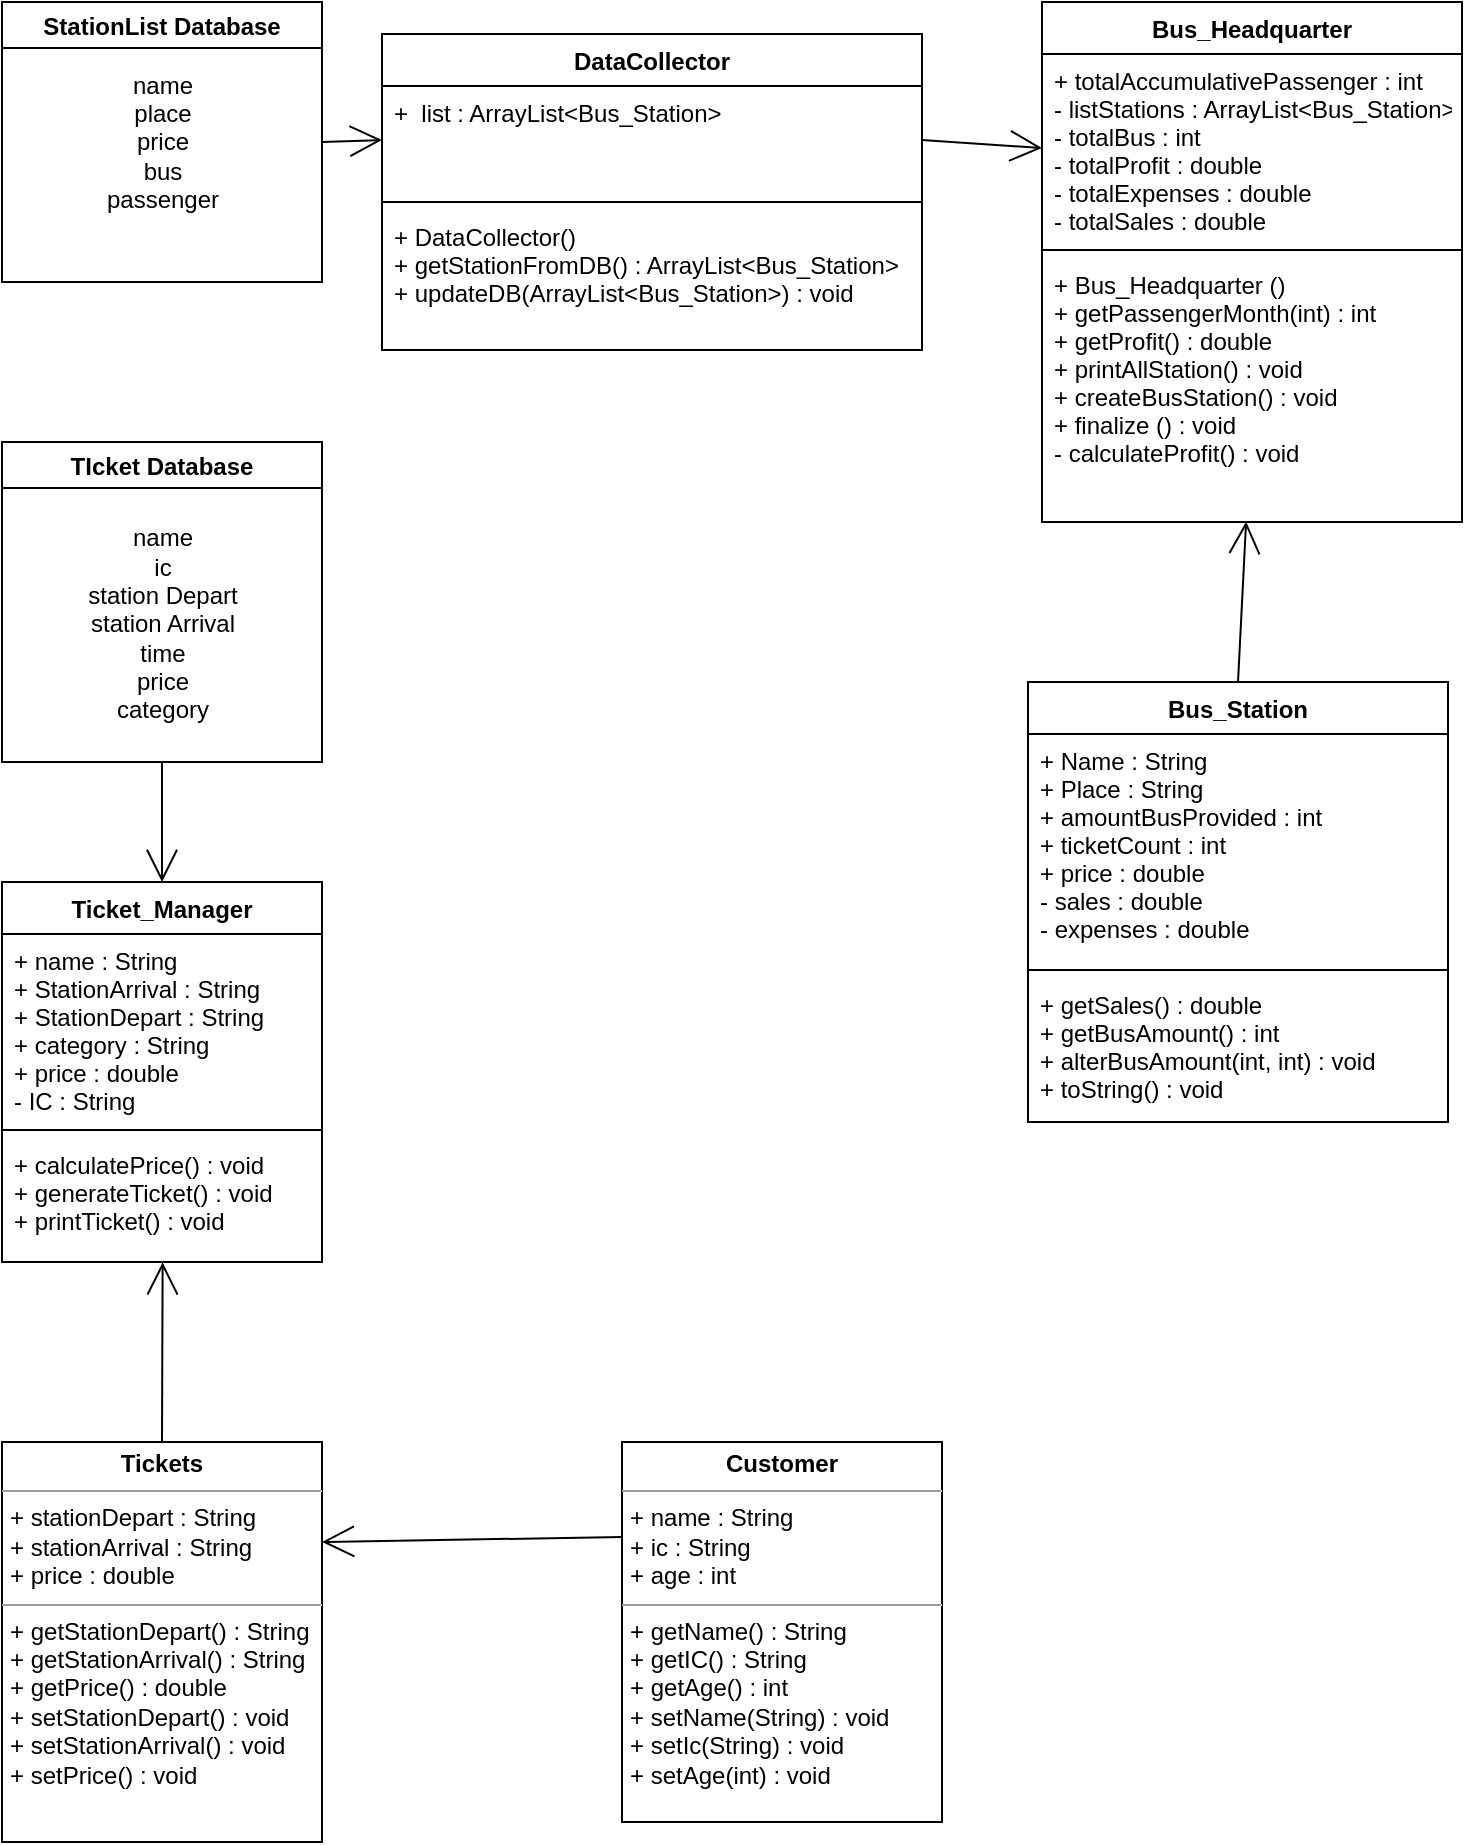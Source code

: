 <mxfile version="19.0.3" type="device"><diagram id="aq4CrAajX_8fuZVmQ9yx" name="UML"><mxGraphModel dx="1502" dy="807" grid="1" gridSize="10" guides="1" tooltips="1" connect="1" arrows="1" fold="1" page="1" pageScale="1" pageWidth="827" pageHeight="1169" background="none" math="0" shadow="0"><root><mxCell id="0"/><mxCell id="1" parent="0"/><mxCell id="no_KZc4Z-C0u5TxFiEgk-16" style="edgeStyle=none;curved=1;rounded=0;orthogonalLoop=1;jettySize=auto;html=1;entryX=0.486;entryY=0.998;entryDx=0;entryDy=0;entryPerimeter=0;endArrow=open;startSize=14;endSize=14;sourcePerimeterSpacing=8;targetPerimeterSpacing=8;exitX=0.5;exitY=0;exitDx=0;exitDy=0;" edge="1" parent="1" source="zS3Vkdy4p30eOPNaZAJQ-5" target="zS3Vkdy4p30eOPNaZAJQ-12"><mxGeometry relative="1" as="geometry"/></mxCell><mxCell id="zS3Vkdy4p30eOPNaZAJQ-5" value="Bus_Station" style="swimlane;fontStyle=1;align=center;verticalAlign=top;childLayout=stackLayout;horizontal=1;startSize=26;horizontalStack=0;resizeParent=1;resizeParentMax=0;resizeLast=0;collapsible=1;marginBottom=0;" parent="1" vertex="1"><mxGeometry x="573" y="420" width="210" height="220" as="geometry"/></mxCell><mxCell id="zS3Vkdy4p30eOPNaZAJQ-6" value="+ Name : String&#10;+ Place : String&#10;+ amountBusProvided : int &#10;+ ticketCount : int&#10;+ price : double&#10;- sales : double&#10;- expenses : double&#10;" style="text;strokeColor=none;fillColor=none;align=left;verticalAlign=top;spacingLeft=4;spacingRight=4;overflow=hidden;rotatable=0;points=[[0,0.5],[1,0.5]];portConstraint=eastwest;" parent="zS3Vkdy4p30eOPNaZAJQ-5" vertex="1"><mxGeometry y="26" width="210" height="114" as="geometry"/></mxCell><mxCell id="zS3Vkdy4p30eOPNaZAJQ-7" value="" style="line;strokeWidth=1;fillColor=none;align=left;verticalAlign=middle;spacingTop=-1;spacingLeft=3;spacingRight=3;rotatable=0;labelPosition=right;points=[];portConstraint=eastwest;" parent="zS3Vkdy4p30eOPNaZAJQ-5" vertex="1"><mxGeometry y="140" width="210" height="8" as="geometry"/></mxCell><mxCell id="zS3Vkdy4p30eOPNaZAJQ-8" value="+ getSales() : double&#10;+ getBusAmount() : int&#10;+ alterBusAmount(int, int) : void&#10;+ toString() : void" style="text;strokeColor=none;fillColor=none;align=left;verticalAlign=top;spacingLeft=4;spacingRight=4;overflow=hidden;rotatable=0;points=[[0,0.5],[1,0.5]];portConstraint=eastwest;" parent="zS3Vkdy4p30eOPNaZAJQ-5" vertex="1"><mxGeometry y="148" width="210" height="72" as="geometry"/></mxCell><mxCell id="zS3Vkdy4p30eOPNaZAJQ-9" value="Bus_Headquarter" style="swimlane;fontStyle=1;align=center;verticalAlign=top;childLayout=stackLayout;horizontal=1;startSize=26;horizontalStack=0;resizeParent=1;resizeParentMax=0;resizeLast=0;collapsible=1;marginBottom=0;" parent="1" vertex="1"><mxGeometry x="580" y="80" width="210" height="260" as="geometry"/></mxCell><mxCell id="zS3Vkdy4p30eOPNaZAJQ-10" value="+ totalAccumulativePassenger : int&#10;- listStations : ArrayList&lt;Bus_Station&gt;&#10;- totalBus : int&#10;- totalProfit : double&#10;- totalExpenses : double&#10;- totalSales : double" style="text;strokeColor=none;fillColor=none;align=left;verticalAlign=top;spacingLeft=4;spacingRight=4;overflow=hidden;rotatable=0;points=[[0,0.5],[1,0.5]];portConstraint=eastwest;" parent="zS3Vkdy4p30eOPNaZAJQ-9" vertex="1"><mxGeometry y="26" width="210" height="94" as="geometry"/></mxCell><mxCell id="zS3Vkdy4p30eOPNaZAJQ-11" value="" style="line;strokeWidth=1;fillColor=none;align=left;verticalAlign=middle;spacingTop=-1;spacingLeft=3;spacingRight=3;rotatable=0;labelPosition=right;points=[];portConstraint=eastwest;" parent="zS3Vkdy4p30eOPNaZAJQ-9" vertex="1"><mxGeometry y="120" width="210" height="8" as="geometry"/></mxCell><mxCell id="zS3Vkdy4p30eOPNaZAJQ-12" value="+ Bus_Headquarter ()&#10;+ getPassengerMonth(int) : int&#10;+ getProfit() : double&#10;+ printAllStation() : void&#10;+ createBusStation() : void&#10;+ finalize () : void&#10;- calculateProfit() : void" style="text;strokeColor=none;fillColor=none;align=left;verticalAlign=top;spacingLeft=4;spacingRight=4;overflow=hidden;rotatable=0;points=[[0,0.5],[1,0.5]];portConstraint=eastwest;" parent="zS3Vkdy4p30eOPNaZAJQ-9" vertex="1"><mxGeometry y="128" width="210" height="132" as="geometry"/></mxCell><mxCell id="zS3Vkdy4p30eOPNaZAJQ-15" value="Ticket_Manager" style="swimlane;fontStyle=1;align=center;verticalAlign=top;childLayout=stackLayout;horizontal=1;startSize=26;horizontalStack=0;resizeParent=1;resizeParentMax=0;resizeLast=0;collapsible=1;marginBottom=0;" parent="1" vertex="1"><mxGeometry x="60" y="520" width="160" height="190" as="geometry"/></mxCell><mxCell id="zS3Vkdy4p30eOPNaZAJQ-16" value="+ name : String&#10;+ StationArrival : String&#10;+ StationDepart : String&#10;+ category : String&#10;+ price : double&#10;- IC : String&#10;" style="text;strokeColor=none;fillColor=none;align=left;verticalAlign=top;spacingLeft=4;spacingRight=4;overflow=hidden;rotatable=0;points=[[0,0.5],[1,0.5]];portConstraint=eastwest;" parent="zS3Vkdy4p30eOPNaZAJQ-15" vertex="1"><mxGeometry y="26" width="160" height="94" as="geometry"/></mxCell><mxCell id="zS3Vkdy4p30eOPNaZAJQ-17" value="" style="line;strokeWidth=1;fillColor=none;align=left;verticalAlign=middle;spacingTop=-1;spacingLeft=3;spacingRight=3;rotatable=0;labelPosition=right;points=[];portConstraint=eastwest;" parent="zS3Vkdy4p30eOPNaZAJQ-15" vertex="1"><mxGeometry y="120" width="160" height="8" as="geometry"/></mxCell><mxCell id="zS3Vkdy4p30eOPNaZAJQ-18" value="+ calculatePrice() : void&#10;+ generateTicket() : void&#10;+ printTicket() : void" style="text;strokeColor=none;fillColor=none;align=left;verticalAlign=top;spacingLeft=4;spacingRight=4;overflow=hidden;rotatable=0;points=[[0,0.5],[1,0.5]];portConstraint=eastwest;" parent="zS3Vkdy4p30eOPNaZAJQ-15" vertex="1"><mxGeometry y="128" width="160" height="62" as="geometry"/></mxCell><mxCell id="fNKmDrVyJG33n41xGn1e-8" value="DataCollector" style="swimlane;fontStyle=1;align=center;verticalAlign=top;childLayout=stackLayout;horizontal=1;startSize=26;horizontalStack=0;resizeParent=1;resizeParentMax=0;resizeLast=0;collapsible=1;marginBottom=0;hachureGap=4;" parent="1" vertex="1"><mxGeometry x="250" y="96" width="270" height="158" as="geometry"/></mxCell><mxCell id="fNKmDrVyJG33n41xGn1e-9" value="+  list : ArrayList&lt;Bus_Station&gt;" style="text;strokeColor=none;fillColor=none;align=left;verticalAlign=top;spacingLeft=4;spacingRight=4;overflow=hidden;rotatable=0;points=[[0,0.5],[1,0.5]];portConstraint=eastwest;hachureGap=4;" parent="fNKmDrVyJG33n41xGn1e-8" vertex="1"><mxGeometry y="26" width="270" height="54" as="geometry"/></mxCell><mxCell id="fNKmDrVyJG33n41xGn1e-10" value="" style="line;strokeWidth=1;fillColor=none;align=left;verticalAlign=middle;spacingTop=-1;spacingLeft=3;spacingRight=3;rotatable=0;labelPosition=right;points=[];portConstraint=eastwest;hachureGap=4;" parent="fNKmDrVyJG33n41xGn1e-8" vertex="1"><mxGeometry y="80" width="270" height="8" as="geometry"/></mxCell><mxCell id="fNKmDrVyJG33n41xGn1e-11" value="+ DataCollector()&#10;+ getStationFromDB() : ArrayList&lt;Bus_Station&gt;&#10;+ updateDB(ArrayList&lt;Bus_Station&gt;) : void" style="text;strokeColor=none;fillColor=none;align=left;verticalAlign=top;spacingLeft=4;spacingRight=4;overflow=hidden;rotatable=0;points=[[0,0.5],[1,0.5]];portConstraint=eastwest;hachureGap=4;" parent="fNKmDrVyJG33n41xGn1e-8" vertex="1"><mxGeometry y="88" width="270" height="70" as="geometry"/></mxCell><mxCell id="no_KZc4Z-C0u5TxFiEgk-9" style="edgeStyle=none;curved=1;rounded=0;orthogonalLoop=1;jettySize=auto;html=1;entryX=0;entryY=0.5;entryDx=0;entryDy=0;endArrow=open;startSize=14;endSize=14;sourcePerimeterSpacing=8;targetPerimeterSpacing=8;exitX=1;exitY=0.5;exitDx=0;exitDy=0;" edge="1" parent="1" source="fNKmDrVyJG33n41xGn1e-12" target="fNKmDrVyJG33n41xGn1e-9"><mxGeometry relative="1" as="geometry"/></mxCell><mxCell id="fNKmDrVyJG33n41xGn1e-12" value="StationList Database" style="swimlane;hachureGap=4;" parent="1" vertex="1"><mxGeometry x="60" y="80" width="160" height="140" as="geometry"/></mxCell><mxCell id="fNKmDrVyJG33n41xGn1e-13" value="name&lt;br&gt;place&lt;br&gt;price&lt;br&gt;bus&lt;br&gt;passenger" style="text;html=1;align=center;verticalAlign=middle;resizable=0;points=[];autosize=1;strokeColor=none;fillColor=none;hachureGap=4;" parent="fNKmDrVyJG33n41xGn1e-12" vertex="1"><mxGeometry x="45" y="30" width="70" height="80" as="geometry"/></mxCell><mxCell id="no_KZc4Z-C0u5TxFiEgk-8" style="edgeStyle=none;curved=1;rounded=0;orthogonalLoop=1;jettySize=auto;html=1;entryX=0.5;entryY=0;entryDx=0;entryDy=0;endArrow=open;startSize=14;endSize=14;sourcePerimeterSpacing=8;targetPerimeterSpacing=8;exitX=0.5;exitY=1;exitDx=0;exitDy=0;" edge="1" parent="1" source="A6pMBVQPEY1nkZQvwWMr-10" target="zS3Vkdy4p30eOPNaZAJQ-15"><mxGeometry relative="1" as="geometry"/></mxCell><mxCell id="A6pMBVQPEY1nkZQvwWMr-10" value="TIcket Database" style="swimlane;hachureGap=4;" parent="1" vertex="1"><mxGeometry x="60" y="300" width="160" height="160" as="geometry"/></mxCell><mxCell id="A6pMBVQPEY1nkZQvwWMr-11" value="name&lt;br&gt;ic&lt;br&gt;station Depart&lt;br&gt;station Arrival&lt;br&gt;time&lt;br&gt;price&lt;br&gt;category" style="text;html=1;align=center;verticalAlign=middle;resizable=0;points=[];autosize=1;strokeColor=none;fillColor=none;hachureGap=4;" parent="A6pMBVQPEY1nkZQvwWMr-10" vertex="1"><mxGeometry x="35" y="41" width="90" height="100" as="geometry"/></mxCell><mxCell id="no_KZc4Z-C0u5TxFiEgk-6" style="edgeStyle=none;curved=1;rounded=0;orthogonalLoop=1;jettySize=auto;html=1;entryX=1;entryY=0.25;entryDx=0;entryDy=0;endArrow=open;startSize=14;endSize=14;sourcePerimeterSpacing=8;targetPerimeterSpacing=8;exitX=0;exitY=0.25;exitDx=0;exitDy=0;" edge="1" parent="1" source="no_KZc4Z-C0u5TxFiEgk-1" target="no_KZc4Z-C0u5TxFiEgk-2"><mxGeometry relative="1" as="geometry"/></mxCell><mxCell id="no_KZc4Z-C0u5TxFiEgk-1" value="&lt;p style=&quot;margin:0px;margin-top:4px;text-align:center;&quot;&gt;&lt;b&gt;Customer&lt;/b&gt;&lt;/p&gt;&lt;hr size=&quot;1&quot;&gt;&lt;p style=&quot;margin:0px;margin-left:4px;&quot;&gt;+ name : String&lt;/p&gt;&lt;p style=&quot;margin:0px;margin-left:4px;&quot;&gt;+ ic : String&lt;/p&gt;&lt;p style=&quot;margin:0px;margin-left:4px;&quot;&gt;+ age : int&lt;/p&gt;&lt;hr size=&quot;1&quot;&gt;&lt;p style=&quot;margin:0px;margin-left:4px;&quot;&gt;+ getName() : String&lt;/p&gt;&lt;p style=&quot;margin:0px;margin-left:4px;&quot;&gt;+ getIC() : String&lt;/p&gt;&lt;p style=&quot;margin:0px;margin-left:4px;&quot;&gt;+ getAge() : int&lt;/p&gt;&lt;p style=&quot;margin:0px;margin-left:4px;&quot;&gt;+ setName(String) : void&lt;/p&gt;&lt;p style=&quot;margin:0px;margin-left:4px;&quot;&gt;+ setIc(String) : void&lt;br&gt;&lt;/p&gt;&lt;p style=&quot;margin:0px;margin-left:4px;&quot;&gt;+ setAge(int) : void&lt;br&gt;&lt;/p&gt;" style="verticalAlign=top;align=left;overflow=fill;fontSize=12;fontFamily=Helvetica;html=1;hachureGap=4;" vertex="1" parent="1"><mxGeometry x="370" y="800" width="160" height="190" as="geometry"/></mxCell><mxCell id="no_KZc4Z-C0u5TxFiEgk-7" style="edgeStyle=none;curved=1;rounded=0;orthogonalLoop=1;jettySize=auto;html=1;entryX=0.502;entryY=1.003;entryDx=0;entryDy=0;entryPerimeter=0;endArrow=open;startSize=14;endSize=14;sourcePerimeterSpacing=8;targetPerimeterSpacing=8;exitX=0.5;exitY=0;exitDx=0;exitDy=0;" edge="1" parent="1" source="no_KZc4Z-C0u5TxFiEgk-2" target="zS3Vkdy4p30eOPNaZAJQ-18"><mxGeometry relative="1" as="geometry"/></mxCell><mxCell id="no_KZc4Z-C0u5TxFiEgk-2" value="&lt;p style=&quot;margin:0px;margin-top:4px;text-align:center;&quot;&gt;&lt;b&gt;Tickets&lt;/b&gt;&lt;/p&gt;&lt;hr size=&quot;1&quot;&gt;&lt;p style=&quot;margin:0px;margin-left:4px;&quot;&gt;+ stationDepart : String&lt;/p&gt;&lt;p style=&quot;margin:0px;margin-left:4px;&quot;&gt;+ stationArrival : String&lt;/p&gt;&lt;p style=&quot;margin:0px;margin-left:4px;&quot;&gt;+ price : double&lt;/p&gt;&lt;hr size=&quot;1&quot;&gt;&lt;p style=&quot;margin:0px;margin-left:4px;&quot;&gt;+ getStationDepart() : String&lt;/p&gt;&lt;p style=&quot;margin:0px;margin-left:4px;&quot;&gt;+ getStationArrival() : String&lt;/p&gt;&lt;p style=&quot;margin:0px;margin-left:4px;&quot;&gt;+ getPrice() : double&lt;/p&gt;&lt;p style=&quot;margin:0px;margin-left:4px;&quot;&gt;+ setStationDepart() : void&lt;/p&gt;&lt;p style=&quot;margin:0px;margin-left:4px;&quot;&gt;+ setStationArrival() : void&amp;nbsp;&amp;nbsp;&lt;/p&gt;&lt;p style=&quot;margin:0px;margin-left:4px;&quot;&gt;+ setPrice() : void&lt;/p&gt;" style="verticalAlign=top;align=left;overflow=fill;fontSize=12;fontFamily=Helvetica;html=1;hachureGap=4;" vertex="1" parent="1"><mxGeometry x="60" y="800" width="160" height="200" as="geometry"/></mxCell><mxCell id="no_KZc4Z-C0u5TxFiEgk-10" style="edgeStyle=none;curved=1;rounded=0;orthogonalLoop=1;jettySize=auto;html=1;entryX=0;entryY=0.5;entryDx=0;entryDy=0;endArrow=open;startSize=14;endSize=14;sourcePerimeterSpacing=8;targetPerimeterSpacing=8;exitX=1;exitY=0.5;exitDx=0;exitDy=0;" edge="1" parent="1" source="fNKmDrVyJG33n41xGn1e-9" target="zS3Vkdy4p30eOPNaZAJQ-10"><mxGeometry relative="1" as="geometry"/></mxCell></root></mxGraphModel></diagram></mxfile>